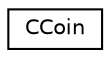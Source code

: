 digraph "Graphical Class Hierarchy"
{
  edge [fontname="Helvetica",fontsize="10",labelfontname="Helvetica",labelfontsize="10"];
  node [fontname="Helvetica",fontsize="10",shape=record];
  rankdir="LR";
  Node0 [label="CCoin",height=0.2,width=0.4,color="black", fillcolor="white", style="filled",URL="$d6/d99/struct_c_coin.html"];
}
